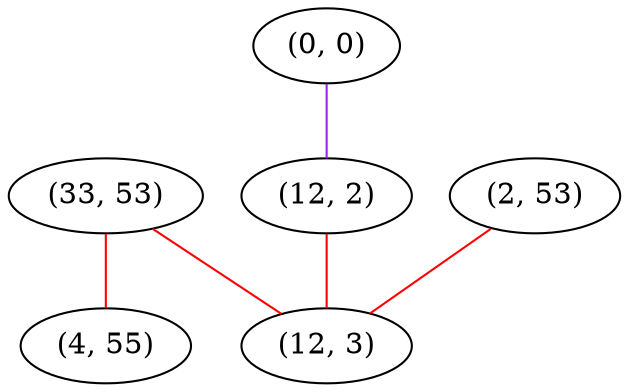 graph "" {
"(33, 53)";
"(0, 0)";
"(12, 2)";
"(2, 53)";
"(4, 55)";
"(12, 3)";
"(33, 53)" -- "(4, 55)"  [color=red, key=0, weight=1];
"(33, 53)" -- "(12, 3)"  [color=red, key=0, weight=1];
"(0, 0)" -- "(12, 2)"  [color=purple, key=0, weight=4];
"(12, 2)" -- "(12, 3)"  [color=red, key=0, weight=1];
"(2, 53)" -- "(12, 3)"  [color=red, key=0, weight=1];
}
